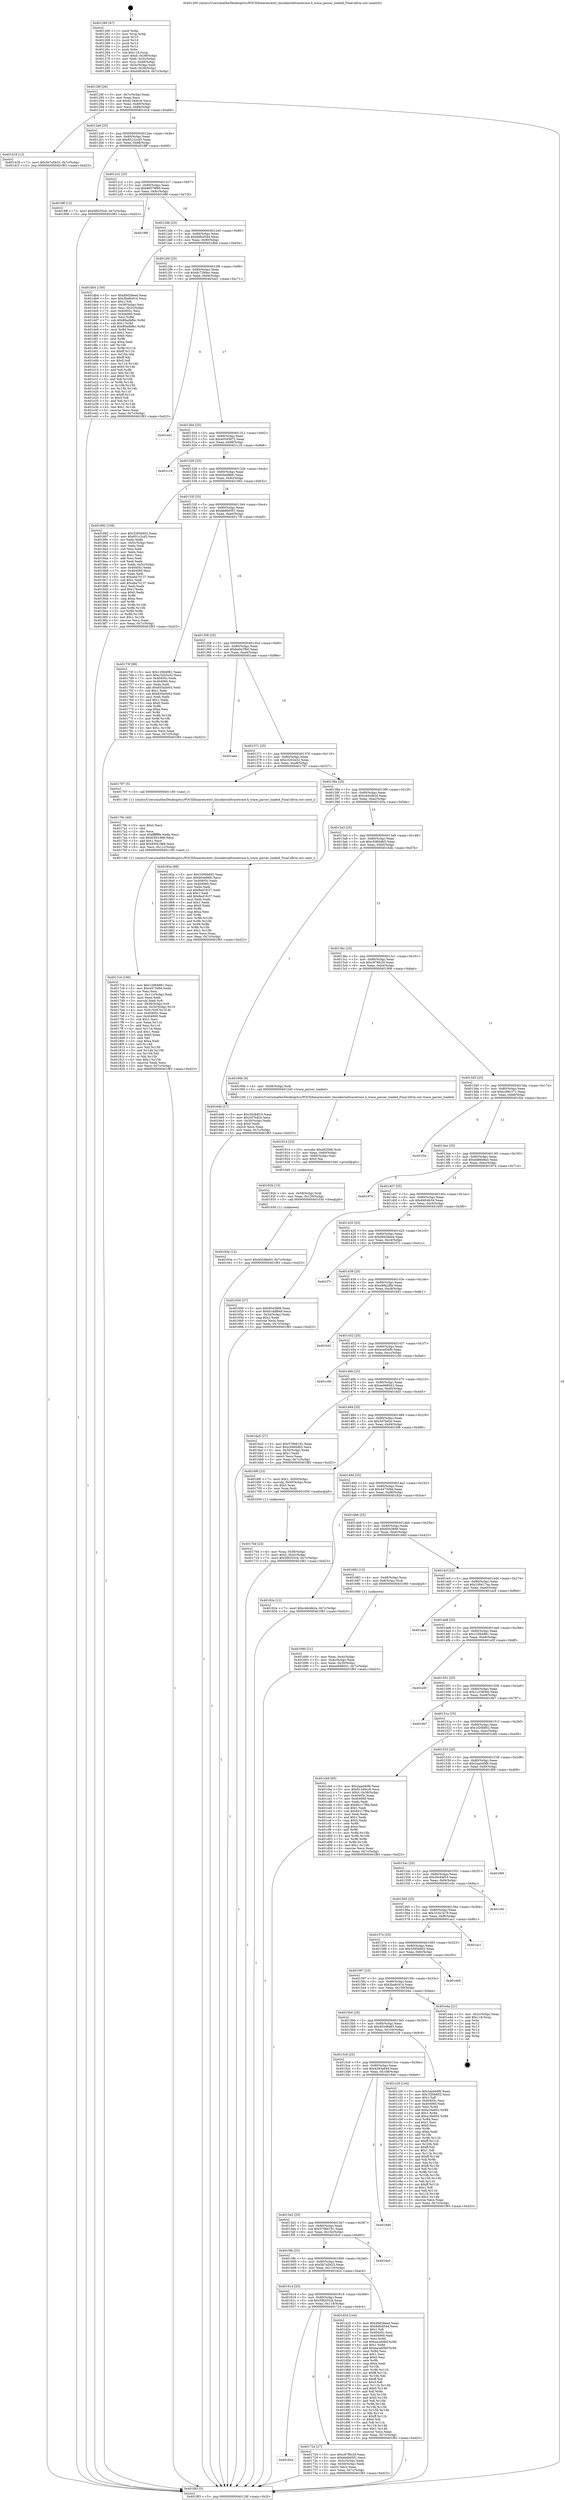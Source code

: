 digraph "0x401260" {
  label = "0x401260 (/mnt/c/Users/mathe/Desktop/tcc/POCII/binaries/extr_linuxkerneltracetrace.h_trace_parser_loaded_Final-ollvm.out::main(0))"
  labelloc = "t"
  node[shape=record]

  Entry [label="",width=0.3,height=0.3,shape=circle,fillcolor=black,style=filled]
  "0x40128f" [label="{
     0x40128f [26]\l
     | [instrs]\l
     &nbsp;&nbsp;0x40128f \<+3\>: mov -0x7c(%rbp),%eax\l
     &nbsp;&nbsp;0x401292 \<+2\>: mov %eax,%ecx\l
     &nbsp;&nbsp;0x401294 \<+6\>: sub $0x81349cc6,%ecx\l
     &nbsp;&nbsp;0x40129a \<+3\>: mov %eax,-0x80(%rbp)\l
     &nbsp;&nbsp;0x40129d \<+6\>: mov %ecx,-0x84(%rbp)\l
     &nbsp;&nbsp;0x4012a3 \<+6\>: je 0000000000401d18 \<main+0xab8\>\l
  }"]
  "0x401d18" [label="{
     0x401d18 [12]\l
     | [instrs]\l
     &nbsp;&nbsp;0x401d18 \<+7\>: movl $0x5b7a5b23,-0x7c(%rbp)\l
     &nbsp;&nbsp;0x401d1f \<+5\>: jmp 0000000000401f83 \<main+0xd23\>\l
  }"]
  "0x4012a9" [label="{
     0x4012a9 [25]\l
     | [instrs]\l
     &nbsp;&nbsp;0x4012a9 \<+5\>: jmp 00000000004012ae \<main+0x4e\>\l
     &nbsp;&nbsp;0x4012ae \<+3\>: mov -0x80(%rbp),%eax\l
     &nbsp;&nbsp;0x4012b1 \<+5\>: sub $0x851c2cd3,%eax\l
     &nbsp;&nbsp;0x4012b6 \<+6\>: mov %eax,-0x88(%rbp)\l
     &nbsp;&nbsp;0x4012bc \<+6\>: je 00000000004018ff \<main+0x69f\>\l
  }"]
  Exit [label="",width=0.3,height=0.3,shape=circle,fillcolor=black,style=filled,peripheries=2]
  "0x4018ff" [label="{
     0x4018ff [12]\l
     | [instrs]\l
     &nbsp;&nbsp;0x4018ff \<+7\>: movl $0x5f9255cb,-0x7c(%rbp)\l
     &nbsp;&nbsp;0x401906 \<+5\>: jmp 0000000000401f83 \<main+0xd23\>\l
  }"]
  "0x4012c2" [label="{
     0x4012c2 [25]\l
     | [instrs]\l
     &nbsp;&nbsp;0x4012c2 \<+5\>: jmp 00000000004012c7 \<main+0x67\>\l
     &nbsp;&nbsp;0x4012c7 \<+3\>: mov -0x80(%rbp),%eax\l
     &nbsp;&nbsp;0x4012ca \<+5\>: sub $0x86579f69,%eax\l
     &nbsp;&nbsp;0x4012cf \<+6\>: mov %eax,-0x8c(%rbp)\l
     &nbsp;&nbsp;0x4012d5 \<+6\>: je 000000000040198f \<main+0x72f\>\l
  }"]
  "0x40193a" [label="{
     0x40193a [12]\l
     | [instrs]\l
     &nbsp;&nbsp;0x40193a \<+7\>: movl $0x402d8e83,-0x7c(%rbp)\l
     &nbsp;&nbsp;0x401941 \<+5\>: jmp 0000000000401f83 \<main+0xd23\>\l
  }"]
  "0x40198f" [label="{
     0x40198f\l
  }", style=dashed]
  "0x4012db" [label="{
     0x4012db [25]\l
     | [instrs]\l
     &nbsp;&nbsp;0x4012db \<+5\>: jmp 00000000004012e0 \<main+0x80\>\l
     &nbsp;&nbsp;0x4012e0 \<+3\>: mov -0x80(%rbp),%eax\l
     &nbsp;&nbsp;0x4012e3 \<+5\>: sub $0x8dfcd544,%eax\l
     &nbsp;&nbsp;0x4012e8 \<+6\>: mov %eax,-0x90(%rbp)\l
     &nbsp;&nbsp;0x4012ee \<+6\>: je 0000000000401db4 \<main+0xb54\>\l
  }"]
  "0x40192b" [label="{
     0x40192b [15]\l
     | [instrs]\l
     &nbsp;&nbsp;0x40192b \<+4\>: mov -0x58(%rbp),%rdi\l
     &nbsp;&nbsp;0x40192f \<+6\>: mov %eax,-0x120(%rbp)\l
     &nbsp;&nbsp;0x401935 \<+5\>: call 0000000000401030 \<free@plt\>\l
     | [calls]\l
     &nbsp;&nbsp;0x401030 \{1\} (unknown)\l
  }"]
  "0x401db4" [label="{
     0x401db4 [150]\l
     | [instrs]\l
     &nbsp;&nbsp;0x401db4 \<+5\>: mov $0xd9d28eed,%eax\l
     &nbsp;&nbsp;0x401db9 \<+5\>: mov $0x3ba8c914,%ecx\l
     &nbsp;&nbsp;0x401dbe \<+2\>: mov $0x1,%dl\l
     &nbsp;&nbsp;0x401dc0 \<+3\>: mov -0x38(%rbp),%esi\l
     &nbsp;&nbsp;0x401dc3 \<+3\>: mov %esi,-0x2c(%rbp)\l
     &nbsp;&nbsp;0x401dc6 \<+7\>: mov 0x40405c,%esi\l
     &nbsp;&nbsp;0x401dcd \<+7\>: mov 0x404060,%edi\l
     &nbsp;&nbsp;0x401dd4 \<+3\>: mov %esi,%r8d\l
     &nbsp;&nbsp;0x401dd7 \<+7\>: sub $0x80adbfbc,%r8d\l
     &nbsp;&nbsp;0x401dde \<+4\>: sub $0x1,%r8d\l
     &nbsp;&nbsp;0x401de2 \<+7\>: add $0x80adbfbc,%r8d\l
     &nbsp;&nbsp;0x401de9 \<+4\>: imul %r8d,%esi\l
     &nbsp;&nbsp;0x401ded \<+3\>: and $0x1,%esi\l
     &nbsp;&nbsp;0x401df0 \<+3\>: cmp $0x0,%esi\l
     &nbsp;&nbsp;0x401df3 \<+4\>: sete %r9b\l
     &nbsp;&nbsp;0x401df7 \<+3\>: cmp $0xa,%edi\l
     &nbsp;&nbsp;0x401dfa \<+4\>: setl %r10b\l
     &nbsp;&nbsp;0x401dfe \<+3\>: mov %r9b,%r11b\l
     &nbsp;&nbsp;0x401e01 \<+4\>: xor $0xff,%r11b\l
     &nbsp;&nbsp;0x401e05 \<+3\>: mov %r10b,%bl\l
     &nbsp;&nbsp;0x401e08 \<+3\>: xor $0xff,%bl\l
     &nbsp;&nbsp;0x401e0b \<+3\>: xor $0x0,%dl\l
     &nbsp;&nbsp;0x401e0e \<+3\>: mov %r11b,%r14b\l
     &nbsp;&nbsp;0x401e11 \<+4\>: and $0x0,%r14b\l
     &nbsp;&nbsp;0x401e15 \<+3\>: and %dl,%r9b\l
     &nbsp;&nbsp;0x401e18 \<+3\>: mov %bl,%r15b\l
     &nbsp;&nbsp;0x401e1b \<+4\>: and $0x0,%r15b\l
     &nbsp;&nbsp;0x401e1f \<+3\>: and %dl,%r10b\l
     &nbsp;&nbsp;0x401e22 \<+3\>: or %r9b,%r14b\l
     &nbsp;&nbsp;0x401e25 \<+3\>: or %r10b,%r15b\l
     &nbsp;&nbsp;0x401e28 \<+3\>: xor %r15b,%r14b\l
     &nbsp;&nbsp;0x401e2b \<+3\>: or %bl,%r11b\l
     &nbsp;&nbsp;0x401e2e \<+4\>: xor $0xff,%r11b\l
     &nbsp;&nbsp;0x401e32 \<+3\>: or $0x0,%dl\l
     &nbsp;&nbsp;0x401e35 \<+3\>: and %dl,%r11b\l
     &nbsp;&nbsp;0x401e38 \<+3\>: or %r11b,%r14b\l
     &nbsp;&nbsp;0x401e3b \<+4\>: test $0x1,%r14b\l
     &nbsp;&nbsp;0x401e3f \<+3\>: cmovne %ecx,%eax\l
     &nbsp;&nbsp;0x401e42 \<+3\>: mov %eax,-0x7c(%rbp)\l
     &nbsp;&nbsp;0x401e45 \<+5\>: jmp 0000000000401f83 \<main+0xd23\>\l
  }"]
  "0x4012f4" [label="{
     0x4012f4 [25]\l
     | [instrs]\l
     &nbsp;&nbsp;0x4012f4 \<+5\>: jmp 00000000004012f9 \<main+0x99\>\l
     &nbsp;&nbsp;0x4012f9 \<+3\>: mov -0x80(%rbp),%eax\l
     &nbsp;&nbsp;0x4012fc \<+5\>: sub $0x9c7290ec,%eax\l
     &nbsp;&nbsp;0x401301 \<+6\>: mov %eax,-0x94(%rbp)\l
     &nbsp;&nbsp;0x401307 \<+6\>: je 0000000000401ed1 \<main+0xc71\>\l
  }"]
  "0x401914" [label="{
     0x401914 [23]\l
     | [instrs]\l
     &nbsp;&nbsp;0x401914 \<+10\>: movabs $0x4020d6,%rdi\l
     &nbsp;&nbsp;0x40191e \<+3\>: mov %eax,-0x60(%rbp)\l
     &nbsp;&nbsp;0x401921 \<+3\>: mov -0x60(%rbp),%esi\l
     &nbsp;&nbsp;0x401924 \<+2\>: mov $0x0,%al\l
     &nbsp;&nbsp;0x401926 \<+5\>: call 0000000000401040 \<printf@plt\>\l
     | [calls]\l
     &nbsp;&nbsp;0x401040 \{1\} (unknown)\l
  }"]
  "0x401ed1" [label="{
     0x401ed1\l
  }", style=dashed]
  "0x40130d" [label="{
     0x40130d [25]\l
     | [instrs]\l
     &nbsp;&nbsp;0x40130d \<+5\>: jmp 0000000000401312 \<main+0xb2\>\l
     &nbsp;&nbsp;0x401312 \<+3\>: mov -0x80(%rbp),%eax\l
     &nbsp;&nbsp;0x401315 \<+5\>: sub $0xa0545872,%eax\l
     &nbsp;&nbsp;0x40131a \<+6\>: mov %eax,-0x98(%rbp)\l
     &nbsp;&nbsp;0x401320 \<+6\>: je 0000000000401c18 \<main+0x9b8\>\l
  }"]
  "0x4017c4" [label="{
     0x4017c4 [106]\l
     | [instrs]\l
     &nbsp;&nbsp;0x4017c4 \<+5\>: mov $0x12064981,%ecx\l
     &nbsp;&nbsp;0x4017c9 \<+5\>: mov $0x4473d9d,%edx\l
     &nbsp;&nbsp;0x4017ce \<+2\>: xor %esi,%esi\l
     &nbsp;&nbsp;0x4017d0 \<+6\>: mov -0x11c(%rbp),%edi\l
     &nbsp;&nbsp;0x4017d6 \<+3\>: imul %eax,%edi\l
     &nbsp;&nbsp;0x4017d9 \<+3\>: movslq %edi,%r8\l
     &nbsp;&nbsp;0x4017dc \<+4\>: mov -0x58(%rbp),%r9\l
     &nbsp;&nbsp;0x4017e0 \<+4\>: movslq -0x5c(%rbp),%r10\l
     &nbsp;&nbsp;0x4017e4 \<+4\>: mov %r8,(%r9,%r10,8)\l
     &nbsp;&nbsp;0x4017e8 \<+7\>: mov 0x40405c,%eax\l
     &nbsp;&nbsp;0x4017ef \<+7\>: mov 0x404060,%edi\l
     &nbsp;&nbsp;0x4017f6 \<+3\>: sub $0x1,%esi\l
     &nbsp;&nbsp;0x4017f9 \<+3\>: mov %eax,%r11d\l
     &nbsp;&nbsp;0x4017fc \<+3\>: add %esi,%r11d\l
     &nbsp;&nbsp;0x4017ff \<+4\>: imul %r11d,%eax\l
     &nbsp;&nbsp;0x401803 \<+3\>: and $0x1,%eax\l
     &nbsp;&nbsp;0x401806 \<+3\>: cmp $0x0,%eax\l
     &nbsp;&nbsp;0x401809 \<+3\>: sete %bl\l
     &nbsp;&nbsp;0x40180c \<+3\>: cmp $0xa,%edi\l
     &nbsp;&nbsp;0x40180f \<+4\>: setl %r14b\l
     &nbsp;&nbsp;0x401813 \<+3\>: mov %bl,%r15b\l
     &nbsp;&nbsp;0x401816 \<+3\>: and %r14b,%r15b\l
     &nbsp;&nbsp;0x401819 \<+3\>: xor %r14b,%bl\l
     &nbsp;&nbsp;0x40181c \<+3\>: or %bl,%r15b\l
     &nbsp;&nbsp;0x40181f \<+4\>: test $0x1,%r15b\l
     &nbsp;&nbsp;0x401823 \<+3\>: cmovne %edx,%ecx\l
     &nbsp;&nbsp;0x401826 \<+3\>: mov %ecx,-0x7c(%rbp)\l
     &nbsp;&nbsp;0x401829 \<+5\>: jmp 0000000000401f83 \<main+0xd23\>\l
  }"]
  "0x401c18" [label="{
     0x401c18\l
  }", style=dashed]
  "0x401326" [label="{
     0x401326 [25]\l
     | [instrs]\l
     &nbsp;&nbsp;0x401326 \<+5\>: jmp 000000000040132b \<main+0xcb\>\l
     &nbsp;&nbsp;0x40132b \<+3\>: mov -0x80(%rbp),%eax\l
     &nbsp;&nbsp;0x40132e \<+5\>: sub $0xb0a486fc,%eax\l
     &nbsp;&nbsp;0x401333 \<+6\>: mov %eax,-0x9c(%rbp)\l
     &nbsp;&nbsp;0x401339 \<+6\>: je 0000000000401892 \<main+0x632\>\l
  }"]
  "0x40179c" [label="{
     0x40179c [40]\l
     | [instrs]\l
     &nbsp;&nbsp;0x40179c \<+5\>: mov $0x2,%ecx\l
     &nbsp;&nbsp;0x4017a1 \<+1\>: cltd\l
     &nbsp;&nbsp;0x4017a2 \<+2\>: idiv %ecx\l
     &nbsp;&nbsp;0x4017a4 \<+6\>: imul $0xfffffffe,%edx,%ecx\l
     &nbsp;&nbsp;0x4017aa \<+6\>: sub $0x83f41966,%ecx\l
     &nbsp;&nbsp;0x4017b0 \<+3\>: add $0x1,%ecx\l
     &nbsp;&nbsp;0x4017b3 \<+6\>: add $0x83f41966,%ecx\l
     &nbsp;&nbsp;0x4017b9 \<+6\>: mov %ecx,-0x11c(%rbp)\l
     &nbsp;&nbsp;0x4017bf \<+5\>: call 0000000000401160 \<next_i\>\l
     | [calls]\l
     &nbsp;&nbsp;0x401160 \{1\} (/mnt/c/Users/mathe/Desktop/tcc/POCII/binaries/extr_linuxkerneltracetrace.h_trace_parser_loaded_Final-ollvm.out::next_i)\l
  }"]
  "0x401892" [label="{
     0x401892 [109]\l
     | [instrs]\l
     &nbsp;&nbsp;0x401892 \<+5\>: mov $0x3395b602,%eax\l
     &nbsp;&nbsp;0x401897 \<+5\>: mov $0x851c2cd3,%ecx\l
     &nbsp;&nbsp;0x40189c \<+2\>: xor %edx,%edx\l
     &nbsp;&nbsp;0x40189e \<+3\>: mov -0x5c(%rbp),%esi\l
     &nbsp;&nbsp;0x4018a1 \<+2\>: mov %edx,%edi\l
     &nbsp;&nbsp;0x4018a3 \<+2\>: sub %esi,%edi\l
     &nbsp;&nbsp;0x4018a5 \<+2\>: mov %edx,%esi\l
     &nbsp;&nbsp;0x4018a7 \<+3\>: sub $0x1,%esi\l
     &nbsp;&nbsp;0x4018aa \<+2\>: add %esi,%edi\l
     &nbsp;&nbsp;0x4018ac \<+2\>: sub %edi,%edx\l
     &nbsp;&nbsp;0x4018ae \<+3\>: mov %edx,-0x5c(%rbp)\l
     &nbsp;&nbsp;0x4018b1 \<+7\>: mov 0x40405c,%edx\l
     &nbsp;&nbsp;0x4018b8 \<+7\>: mov 0x404060,%esi\l
     &nbsp;&nbsp;0x4018bf \<+2\>: mov %edx,%edi\l
     &nbsp;&nbsp;0x4018c1 \<+6\>: sub $0xaba70137,%edi\l
     &nbsp;&nbsp;0x4018c7 \<+3\>: sub $0x1,%edi\l
     &nbsp;&nbsp;0x4018ca \<+6\>: add $0xaba70137,%edi\l
     &nbsp;&nbsp;0x4018d0 \<+3\>: imul %edi,%edx\l
     &nbsp;&nbsp;0x4018d3 \<+3\>: and $0x1,%edx\l
     &nbsp;&nbsp;0x4018d6 \<+3\>: cmp $0x0,%edx\l
     &nbsp;&nbsp;0x4018d9 \<+4\>: sete %r8b\l
     &nbsp;&nbsp;0x4018dd \<+3\>: cmp $0xa,%esi\l
     &nbsp;&nbsp;0x4018e0 \<+4\>: setl %r9b\l
     &nbsp;&nbsp;0x4018e4 \<+3\>: mov %r8b,%r10b\l
     &nbsp;&nbsp;0x4018e7 \<+3\>: and %r9b,%r10b\l
     &nbsp;&nbsp;0x4018ea \<+3\>: xor %r9b,%r8b\l
     &nbsp;&nbsp;0x4018ed \<+3\>: or %r8b,%r10b\l
     &nbsp;&nbsp;0x4018f0 \<+4\>: test $0x1,%r10b\l
     &nbsp;&nbsp;0x4018f4 \<+3\>: cmovne %ecx,%eax\l
     &nbsp;&nbsp;0x4018f7 \<+3\>: mov %eax,-0x7c(%rbp)\l
     &nbsp;&nbsp;0x4018fa \<+5\>: jmp 0000000000401f83 \<main+0xd23\>\l
  }"]
  "0x40133f" [label="{
     0x40133f [25]\l
     | [instrs]\l
     &nbsp;&nbsp;0x40133f \<+5\>: jmp 0000000000401344 \<main+0xe4\>\l
     &nbsp;&nbsp;0x401344 \<+3\>: mov -0x80(%rbp),%eax\l
     &nbsp;&nbsp;0x401347 \<+5\>: sub $0xbb6b05f1,%eax\l
     &nbsp;&nbsp;0x40134c \<+6\>: mov %eax,-0xa0(%rbp)\l
     &nbsp;&nbsp;0x401352 \<+6\>: je 000000000040173f \<main+0x4df\>\l
  }"]
  "0x40162d" [label="{
     0x40162d\l
  }", style=dashed]
  "0x40173f" [label="{
     0x40173f [88]\l
     | [instrs]\l
     &nbsp;&nbsp;0x40173f \<+5\>: mov $0x12064981,%eax\l
     &nbsp;&nbsp;0x401744 \<+5\>: mov $0xc3202e32,%ecx\l
     &nbsp;&nbsp;0x401749 \<+7\>: mov 0x40405c,%edx\l
     &nbsp;&nbsp;0x401750 \<+7\>: mov 0x404060,%esi\l
     &nbsp;&nbsp;0x401757 \<+2\>: mov %edx,%edi\l
     &nbsp;&nbsp;0x401759 \<+6\>: add $0x835a5e63,%edi\l
     &nbsp;&nbsp;0x40175f \<+3\>: sub $0x1,%edi\l
     &nbsp;&nbsp;0x401762 \<+6\>: sub $0x835a5e63,%edi\l
     &nbsp;&nbsp;0x401768 \<+3\>: imul %edi,%edx\l
     &nbsp;&nbsp;0x40176b \<+3\>: and $0x1,%edx\l
     &nbsp;&nbsp;0x40176e \<+3\>: cmp $0x0,%edx\l
     &nbsp;&nbsp;0x401771 \<+4\>: sete %r8b\l
     &nbsp;&nbsp;0x401775 \<+3\>: cmp $0xa,%esi\l
     &nbsp;&nbsp;0x401778 \<+4\>: setl %r9b\l
     &nbsp;&nbsp;0x40177c \<+3\>: mov %r8b,%r10b\l
     &nbsp;&nbsp;0x40177f \<+3\>: and %r9b,%r10b\l
     &nbsp;&nbsp;0x401782 \<+3\>: xor %r9b,%r8b\l
     &nbsp;&nbsp;0x401785 \<+3\>: or %r8b,%r10b\l
     &nbsp;&nbsp;0x401788 \<+4\>: test $0x1,%r10b\l
     &nbsp;&nbsp;0x40178c \<+3\>: cmovne %ecx,%eax\l
     &nbsp;&nbsp;0x40178f \<+3\>: mov %eax,-0x7c(%rbp)\l
     &nbsp;&nbsp;0x401792 \<+5\>: jmp 0000000000401f83 \<main+0xd23\>\l
  }"]
  "0x401358" [label="{
     0x401358 [25]\l
     | [instrs]\l
     &nbsp;&nbsp;0x401358 \<+5\>: jmp 000000000040135d \<main+0xfd\>\l
     &nbsp;&nbsp;0x40135d \<+3\>: mov -0x80(%rbp),%eax\l
     &nbsp;&nbsp;0x401360 \<+5\>: sub $0xbe0a7fb0,%eax\l
     &nbsp;&nbsp;0x401365 \<+6\>: mov %eax,-0xa4(%rbp)\l
     &nbsp;&nbsp;0x40136b \<+6\>: je 0000000000401aee \<main+0x88e\>\l
  }"]
  "0x401724" [label="{
     0x401724 [27]\l
     | [instrs]\l
     &nbsp;&nbsp;0x401724 \<+5\>: mov $0xc878fc29,%eax\l
     &nbsp;&nbsp;0x401729 \<+5\>: mov $0xbb6b05f1,%ecx\l
     &nbsp;&nbsp;0x40172e \<+3\>: mov -0x5c(%rbp),%edx\l
     &nbsp;&nbsp;0x401731 \<+3\>: cmp -0x50(%rbp),%edx\l
     &nbsp;&nbsp;0x401734 \<+3\>: cmovl %ecx,%eax\l
     &nbsp;&nbsp;0x401737 \<+3\>: mov %eax,-0x7c(%rbp)\l
     &nbsp;&nbsp;0x40173a \<+5\>: jmp 0000000000401f83 \<main+0xd23\>\l
  }"]
  "0x401aee" [label="{
     0x401aee\l
  }", style=dashed]
  "0x401371" [label="{
     0x401371 [25]\l
     | [instrs]\l
     &nbsp;&nbsp;0x401371 \<+5\>: jmp 0000000000401376 \<main+0x116\>\l
     &nbsp;&nbsp;0x401376 \<+3\>: mov -0x80(%rbp),%eax\l
     &nbsp;&nbsp;0x401379 \<+5\>: sub $0xc3202e32,%eax\l
     &nbsp;&nbsp;0x40137e \<+6\>: mov %eax,-0xa8(%rbp)\l
     &nbsp;&nbsp;0x401384 \<+6\>: je 0000000000401797 \<main+0x537\>\l
  }"]
  "0x401614" [label="{
     0x401614 [25]\l
     | [instrs]\l
     &nbsp;&nbsp;0x401614 \<+5\>: jmp 0000000000401619 \<main+0x3b9\>\l
     &nbsp;&nbsp;0x401619 \<+3\>: mov -0x80(%rbp),%eax\l
     &nbsp;&nbsp;0x40161c \<+5\>: sub $0x5f9255cb,%eax\l
     &nbsp;&nbsp;0x401621 \<+6\>: mov %eax,-0x114(%rbp)\l
     &nbsp;&nbsp;0x401627 \<+6\>: je 0000000000401724 \<main+0x4c4\>\l
  }"]
  "0x401797" [label="{
     0x401797 [5]\l
     | [instrs]\l
     &nbsp;&nbsp;0x401797 \<+5\>: call 0000000000401160 \<next_i\>\l
     | [calls]\l
     &nbsp;&nbsp;0x401160 \{1\} (/mnt/c/Users/mathe/Desktop/tcc/POCII/binaries/extr_linuxkerneltracetrace.h_trace_parser_loaded_Final-ollvm.out::next_i)\l
  }"]
  "0x40138a" [label="{
     0x40138a [25]\l
     | [instrs]\l
     &nbsp;&nbsp;0x40138a \<+5\>: jmp 000000000040138f \<main+0x12f\>\l
     &nbsp;&nbsp;0x40138f \<+3\>: mov -0x80(%rbp),%eax\l
     &nbsp;&nbsp;0x401392 \<+5\>: sub $0xc4dcdb2a,%eax\l
     &nbsp;&nbsp;0x401397 \<+6\>: mov %eax,-0xac(%rbp)\l
     &nbsp;&nbsp;0x40139d \<+6\>: je 000000000040183a \<main+0x5da\>\l
  }"]
  "0x401d24" [label="{
     0x401d24 [144]\l
     | [instrs]\l
     &nbsp;&nbsp;0x401d24 \<+5\>: mov $0xd9d28eed,%eax\l
     &nbsp;&nbsp;0x401d29 \<+5\>: mov $0x8dfcd544,%ecx\l
     &nbsp;&nbsp;0x401d2e \<+2\>: mov $0x1,%dl\l
     &nbsp;&nbsp;0x401d30 \<+7\>: mov 0x40405c,%esi\l
     &nbsp;&nbsp;0x401d37 \<+7\>: mov 0x404060,%edi\l
     &nbsp;&nbsp;0x401d3e \<+3\>: mov %esi,%r8d\l
     &nbsp;&nbsp;0x401d41 \<+7\>: sub $0xeacab9bf,%r8d\l
     &nbsp;&nbsp;0x401d48 \<+4\>: sub $0x1,%r8d\l
     &nbsp;&nbsp;0x401d4c \<+7\>: add $0xeacab9bf,%r8d\l
     &nbsp;&nbsp;0x401d53 \<+4\>: imul %r8d,%esi\l
     &nbsp;&nbsp;0x401d57 \<+3\>: and $0x1,%esi\l
     &nbsp;&nbsp;0x401d5a \<+3\>: cmp $0x0,%esi\l
     &nbsp;&nbsp;0x401d5d \<+4\>: sete %r9b\l
     &nbsp;&nbsp;0x401d61 \<+3\>: cmp $0xa,%edi\l
     &nbsp;&nbsp;0x401d64 \<+4\>: setl %r10b\l
     &nbsp;&nbsp;0x401d68 \<+3\>: mov %r9b,%r11b\l
     &nbsp;&nbsp;0x401d6b \<+4\>: xor $0xff,%r11b\l
     &nbsp;&nbsp;0x401d6f \<+3\>: mov %r10b,%bl\l
     &nbsp;&nbsp;0x401d72 \<+3\>: xor $0xff,%bl\l
     &nbsp;&nbsp;0x401d75 \<+3\>: xor $0x0,%dl\l
     &nbsp;&nbsp;0x401d78 \<+3\>: mov %r11b,%r14b\l
     &nbsp;&nbsp;0x401d7b \<+4\>: and $0x0,%r14b\l
     &nbsp;&nbsp;0x401d7f \<+3\>: and %dl,%r9b\l
     &nbsp;&nbsp;0x401d82 \<+3\>: mov %bl,%r15b\l
     &nbsp;&nbsp;0x401d85 \<+4\>: and $0x0,%r15b\l
     &nbsp;&nbsp;0x401d89 \<+3\>: and %dl,%r10b\l
     &nbsp;&nbsp;0x401d8c \<+3\>: or %r9b,%r14b\l
     &nbsp;&nbsp;0x401d8f \<+3\>: or %r10b,%r15b\l
     &nbsp;&nbsp;0x401d92 \<+3\>: xor %r15b,%r14b\l
     &nbsp;&nbsp;0x401d95 \<+3\>: or %bl,%r11b\l
     &nbsp;&nbsp;0x401d98 \<+4\>: xor $0xff,%r11b\l
     &nbsp;&nbsp;0x401d9c \<+3\>: or $0x0,%dl\l
     &nbsp;&nbsp;0x401d9f \<+3\>: and %dl,%r11b\l
     &nbsp;&nbsp;0x401da2 \<+3\>: or %r11b,%r14b\l
     &nbsp;&nbsp;0x401da5 \<+4\>: test $0x1,%r14b\l
     &nbsp;&nbsp;0x401da9 \<+3\>: cmovne %ecx,%eax\l
     &nbsp;&nbsp;0x401dac \<+3\>: mov %eax,-0x7c(%rbp)\l
     &nbsp;&nbsp;0x401daf \<+5\>: jmp 0000000000401f83 \<main+0xd23\>\l
  }"]
  "0x40183a" [label="{
     0x40183a [88]\l
     | [instrs]\l
     &nbsp;&nbsp;0x40183a \<+5\>: mov $0x3395b602,%eax\l
     &nbsp;&nbsp;0x40183f \<+5\>: mov $0xb0a486fc,%ecx\l
     &nbsp;&nbsp;0x401844 \<+7\>: mov 0x40405c,%edx\l
     &nbsp;&nbsp;0x40184b \<+7\>: mov 0x404060,%esi\l
     &nbsp;&nbsp;0x401852 \<+2\>: mov %edx,%edi\l
     &nbsp;&nbsp;0x401854 \<+6\>: sub $0x8ed1fc37,%edi\l
     &nbsp;&nbsp;0x40185a \<+3\>: sub $0x1,%edi\l
     &nbsp;&nbsp;0x40185d \<+6\>: add $0x8ed1fc37,%edi\l
     &nbsp;&nbsp;0x401863 \<+3\>: imul %edi,%edx\l
     &nbsp;&nbsp;0x401866 \<+3\>: and $0x1,%edx\l
     &nbsp;&nbsp;0x401869 \<+3\>: cmp $0x0,%edx\l
     &nbsp;&nbsp;0x40186c \<+4\>: sete %r8b\l
     &nbsp;&nbsp;0x401870 \<+3\>: cmp $0xa,%esi\l
     &nbsp;&nbsp;0x401873 \<+4\>: setl %r9b\l
     &nbsp;&nbsp;0x401877 \<+3\>: mov %r8b,%r10b\l
     &nbsp;&nbsp;0x40187a \<+3\>: and %r9b,%r10b\l
     &nbsp;&nbsp;0x40187d \<+3\>: xor %r9b,%r8b\l
     &nbsp;&nbsp;0x401880 \<+3\>: or %r8b,%r10b\l
     &nbsp;&nbsp;0x401883 \<+4\>: test $0x1,%r10b\l
     &nbsp;&nbsp;0x401887 \<+3\>: cmovne %ecx,%eax\l
     &nbsp;&nbsp;0x40188a \<+3\>: mov %eax,-0x7c(%rbp)\l
     &nbsp;&nbsp;0x40188d \<+5\>: jmp 0000000000401f83 \<main+0xd23\>\l
  }"]
  "0x4013a3" [label="{
     0x4013a3 [25]\l
     | [instrs]\l
     &nbsp;&nbsp;0x4013a3 \<+5\>: jmp 00000000004013a8 \<main+0x148\>\l
     &nbsp;&nbsp;0x4013a8 \<+3\>: mov -0x80(%rbp),%eax\l
     &nbsp;&nbsp;0x4013ab \<+5\>: sub $0xc5d60db5,%eax\l
     &nbsp;&nbsp;0x4013b0 \<+6\>: mov %eax,-0xb0(%rbp)\l
     &nbsp;&nbsp;0x4013b6 \<+6\>: je 00000000004016db \<main+0x47b\>\l
  }"]
  "0x4015fb" [label="{
     0x4015fb [25]\l
     | [instrs]\l
     &nbsp;&nbsp;0x4015fb \<+5\>: jmp 0000000000401600 \<main+0x3a0\>\l
     &nbsp;&nbsp;0x401600 \<+3\>: mov -0x80(%rbp),%eax\l
     &nbsp;&nbsp;0x401603 \<+5\>: sub $0x5b7a5b23,%eax\l
     &nbsp;&nbsp;0x401608 \<+6\>: mov %eax,-0x110(%rbp)\l
     &nbsp;&nbsp;0x40160e \<+6\>: je 0000000000401d24 \<main+0xac4\>\l
  }"]
  "0x4016db" [label="{
     0x4016db [27]\l
     | [instrs]\l
     &nbsp;&nbsp;0x4016db \<+5\>: mov $0x30c84f10,%eax\l
     &nbsp;&nbsp;0x4016e0 \<+5\>: mov $0x3d7bd2e,%ecx\l
     &nbsp;&nbsp;0x4016e5 \<+3\>: mov -0x30(%rbp),%edx\l
     &nbsp;&nbsp;0x4016e8 \<+3\>: cmp $0x0,%edx\l
     &nbsp;&nbsp;0x4016eb \<+3\>: cmove %ecx,%eax\l
     &nbsp;&nbsp;0x4016ee \<+3\>: mov %eax,-0x7c(%rbp)\l
     &nbsp;&nbsp;0x4016f1 \<+5\>: jmp 0000000000401f83 \<main+0xd23\>\l
  }"]
  "0x4013bc" [label="{
     0x4013bc [25]\l
     | [instrs]\l
     &nbsp;&nbsp;0x4013bc \<+5\>: jmp 00000000004013c1 \<main+0x161\>\l
     &nbsp;&nbsp;0x4013c1 \<+3\>: mov -0x80(%rbp),%eax\l
     &nbsp;&nbsp;0x4013c4 \<+5\>: sub $0xc878fc29,%eax\l
     &nbsp;&nbsp;0x4013c9 \<+6\>: mov %eax,-0xb4(%rbp)\l
     &nbsp;&nbsp;0x4013cf \<+6\>: je 000000000040190b \<main+0x6ab\>\l
  }"]
  "0x4016c0" [label="{
     0x4016c0\l
  }", style=dashed]
  "0x40190b" [label="{
     0x40190b [9]\l
     | [instrs]\l
     &nbsp;&nbsp;0x40190b \<+4\>: mov -0x58(%rbp),%rdi\l
     &nbsp;&nbsp;0x40190f \<+5\>: call 0000000000401240 \<trace_parser_loaded\>\l
     | [calls]\l
     &nbsp;&nbsp;0x401240 \{1\} (/mnt/c/Users/mathe/Desktop/tcc/POCII/binaries/extr_linuxkerneltracetrace.h_trace_parser_loaded_Final-ollvm.out::trace_parser_loaded)\l
  }"]
  "0x4013d5" [label="{
     0x4013d5 [25]\l
     | [instrs]\l
     &nbsp;&nbsp;0x4013d5 \<+5\>: jmp 00000000004013da \<main+0x17a\>\l
     &nbsp;&nbsp;0x4013da \<+3\>: mov -0x80(%rbp),%eax\l
     &nbsp;&nbsp;0x4013dd \<+5\>: sub $0xcc99c371,%eax\l
     &nbsp;&nbsp;0x4013e2 \<+6\>: mov %eax,-0xb8(%rbp)\l
     &nbsp;&nbsp;0x4013e8 \<+6\>: je 0000000000401f2e \<main+0xcce\>\l
  }"]
  "0x4015e2" [label="{
     0x4015e2 [25]\l
     | [instrs]\l
     &nbsp;&nbsp;0x4015e2 \<+5\>: jmp 00000000004015e7 \<main+0x387\>\l
     &nbsp;&nbsp;0x4015e7 \<+3\>: mov -0x80(%rbp),%eax\l
     &nbsp;&nbsp;0x4015ea \<+5\>: sub $0x579b6191,%eax\l
     &nbsp;&nbsp;0x4015ef \<+6\>: mov %eax,-0x10c(%rbp)\l
     &nbsp;&nbsp;0x4015f5 \<+6\>: je 00000000004016c0 \<main+0x460\>\l
  }"]
  "0x401f2e" [label="{
     0x401f2e\l
  }", style=dashed]
  "0x4013ee" [label="{
     0x4013ee [25]\l
     | [instrs]\l
     &nbsp;&nbsp;0x4013ee \<+5\>: jmp 00000000004013f3 \<main+0x193\>\l
     &nbsp;&nbsp;0x4013f3 \<+3\>: mov -0x80(%rbp),%eax\l
     &nbsp;&nbsp;0x4013f6 \<+5\>: sub $0xd486e9a3,%eax\l
     &nbsp;&nbsp;0x4013fb \<+6\>: mov %eax,-0xbc(%rbp)\l
     &nbsp;&nbsp;0x401401 \<+6\>: je 0000000000401974 \<main+0x714\>\l
  }"]
  "0x401946" [label="{
     0x401946\l
  }", style=dashed]
  "0x401974" [label="{
     0x401974\l
  }", style=dashed]
  "0x401407" [label="{
     0x401407 [25]\l
     | [instrs]\l
     &nbsp;&nbsp;0x401407 \<+5\>: jmp 000000000040140c \<main+0x1ac\>\l
     &nbsp;&nbsp;0x40140c \<+3\>: mov -0x80(%rbp),%eax\l
     &nbsp;&nbsp;0x40140f \<+5\>: sub $0xd4fc4b34,%eax\l
     &nbsp;&nbsp;0x401414 \<+6\>: mov %eax,-0xc0(%rbp)\l
     &nbsp;&nbsp;0x40141a \<+6\>: je 0000000000401650 \<main+0x3f0\>\l
  }"]
  "0x4015c9" [label="{
     0x4015c9 [25]\l
     | [instrs]\l
     &nbsp;&nbsp;0x4015c9 \<+5\>: jmp 00000000004015ce \<main+0x36e\>\l
     &nbsp;&nbsp;0x4015ce \<+3\>: mov -0x80(%rbp),%eax\l
     &nbsp;&nbsp;0x4015d1 \<+5\>: sub $0x4283a644,%eax\l
     &nbsp;&nbsp;0x4015d6 \<+6\>: mov %eax,-0x108(%rbp)\l
     &nbsp;&nbsp;0x4015dc \<+6\>: je 0000000000401946 \<main+0x6e6\>\l
  }"]
  "0x401650" [label="{
     0x401650 [27]\l
     | [instrs]\l
     &nbsp;&nbsp;0x401650 \<+5\>: mov $0x8543899,%eax\l
     &nbsp;&nbsp;0x401655 \<+5\>: mov $0x61ddf949,%ecx\l
     &nbsp;&nbsp;0x40165a \<+3\>: mov -0x34(%rbp),%edx\l
     &nbsp;&nbsp;0x40165d \<+3\>: cmp $0x2,%edx\l
     &nbsp;&nbsp;0x401660 \<+3\>: cmovne %ecx,%eax\l
     &nbsp;&nbsp;0x401663 \<+3\>: mov %eax,-0x7c(%rbp)\l
     &nbsp;&nbsp;0x401666 \<+5\>: jmp 0000000000401f83 \<main+0xd23\>\l
  }"]
  "0x401420" [label="{
     0x401420 [25]\l
     | [instrs]\l
     &nbsp;&nbsp;0x401420 \<+5\>: jmp 0000000000401425 \<main+0x1c5\>\l
     &nbsp;&nbsp;0x401425 \<+3\>: mov -0x80(%rbp),%eax\l
     &nbsp;&nbsp;0x401428 \<+5\>: sub $0xd9d28eed,%eax\l
     &nbsp;&nbsp;0x40142d \<+6\>: mov %eax,-0xc4(%rbp)\l
     &nbsp;&nbsp;0x401433 \<+6\>: je 0000000000401f7c \<main+0xd1c\>\l
  }"]
  "0x401f83" [label="{
     0x401f83 [5]\l
     | [instrs]\l
     &nbsp;&nbsp;0x401f83 \<+5\>: jmp 000000000040128f \<main+0x2f\>\l
  }"]
  "0x401260" [label="{
     0x401260 [47]\l
     | [instrs]\l
     &nbsp;&nbsp;0x401260 \<+1\>: push %rbp\l
     &nbsp;&nbsp;0x401261 \<+3\>: mov %rsp,%rbp\l
     &nbsp;&nbsp;0x401264 \<+2\>: push %r15\l
     &nbsp;&nbsp;0x401266 \<+2\>: push %r14\l
     &nbsp;&nbsp;0x401268 \<+2\>: push %r13\l
     &nbsp;&nbsp;0x40126a \<+2\>: push %r12\l
     &nbsp;&nbsp;0x40126c \<+1\>: push %rbx\l
     &nbsp;&nbsp;0x40126d \<+7\>: sub $0x118,%rsp\l
     &nbsp;&nbsp;0x401274 \<+7\>: movl $0x0,-0x38(%rbp)\l
     &nbsp;&nbsp;0x40127b \<+3\>: mov %edi,-0x3c(%rbp)\l
     &nbsp;&nbsp;0x40127e \<+4\>: mov %rsi,-0x48(%rbp)\l
     &nbsp;&nbsp;0x401282 \<+3\>: mov -0x3c(%rbp),%edi\l
     &nbsp;&nbsp;0x401285 \<+3\>: mov %edi,-0x34(%rbp)\l
     &nbsp;&nbsp;0x401288 \<+7\>: movl $0xd4fc4b34,-0x7c(%rbp)\l
  }"]
  "0x401c29" [label="{
     0x401c29 [144]\l
     | [instrs]\l
     &nbsp;&nbsp;0x401c29 \<+5\>: mov $0x2aa440fb,%eax\l
     &nbsp;&nbsp;0x401c2e \<+5\>: mov $0x1f20b852,%ecx\l
     &nbsp;&nbsp;0x401c33 \<+2\>: mov $0x1,%dl\l
     &nbsp;&nbsp;0x401c35 \<+7\>: mov 0x40405c,%esi\l
     &nbsp;&nbsp;0x401c3c \<+7\>: mov 0x404060,%edi\l
     &nbsp;&nbsp;0x401c43 \<+3\>: mov %esi,%r8d\l
     &nbsp;&nbsp;0x401c46 \<+7\>: add $0xa16e602,%r8d\l
     &nbsp;&nbsp;0x401c4d \<+4\>: sub $0x1,%r8d\l
     &nbsp;&nbsp;0x401c51 \<+7\>: sub $0xa16e602,%r8d\l
     &nbsp;&nbsp;0x401c58 \<+4\>: imul %r8d,%esi\l
     &nbsp;&nbsp;0x401c5c \<+3\>: and $0x1,%esi\l
     &nbsp;&nbsp;0x401c5f \<+3\>: cmp $0x0,%esi\l
     &nbsp;&nbsp;0x401c62 \<+4\>: sete %r9b\l
     &nbsp;&nbsp;0x401c66 \<+3\>: cmp $0xa,%edi\l
     &nbsp;&nbsp;0x401c69 \<+4\>: setl %r10b\l
     &nbsp;&nbsp;0x401c6d \<+3\>: mov %r9b,%r11b\l
     &nbsp;&nbsp;0x401c70 \<+4\>: xor $0xff,%r11b\l
     &nbsp;&nbsp;0x401c74 \<+3\>: mov %r10b,%bl\l
     &nbsp;&nbsp;0x401c77 \<+3\>: xor $0xff,%bl\l
     &nbsp;&nbsp;0x401c7a \<+3\>: xor $0x1,%dl\l
     &nbsp;&nbsp;0x401c7d \<+3\>: mov %r11b,%r14b\l
     &nbsp;&nbsp;0x401c80 \<+4\>: and $0xff,%r14b\l
     &nbsp;&nbsp;0x401c84 \<+3\>: and %dl,%r9b\l
     &nbsp;&nbsp;0x401c87 \<+3\>: mov %bl,%r15b\l
     &nbsp;&nbsp;0x401c8a \<+4\>: and $0xff,%r15b\l
     &nbsp;&nbsp;0x401c8e \<+3\>: and %dl,%r10b\l
     &nbsp;&nbsp;0x401c91 \<+3\>: or %r9b,%r14b\l
     &nbsp;&nbsp;0x401c94 \<+3\>: or %r10b,%r15b\l
     &nbsp;&nbsp;0x401c97 \<+3\>: xor %r15b,%r14b\l
     &nbsp;&nbsp;0x401c9a \<+3\>: or %bl,%r11b\l
     &nbsp;&nbsp;0x401c9d \<+4\>: xor $0xff,%r11b\l
     &nbsp;&nbsp;0x401ca1 \<+3\>: or $0x1,%dl\l
     &nbsp;&nbsp;0x401ca4 \<+3\>: and %dl,%r11b\l
     &nbsp;&nbsp;0x401ca7 \<+3\>: or %r11b,%r14b\l
     &nbsp;&nbsp;0x401caa \<+4\>: test $0x1,%r14b\l
     &nbsp;&nbsp;0x401cae \<+3\>: cmovne %ecx,%eax\l
     &nbsp;&nbsp;0x401cb1 \<+3\>: mov %eax,-0x7c(%rbp)\l
     &nbsp;&nbsp;0x401cb4 \<+5\>: jmp 0000000000401f83 \<main+0xd23\>\l
  }"]
  "0x401f7c" [label="{
     0x401f7c\l
  }", style=dashed]
  "0x401439" [label="{
     0x401439 [25]\l
     | [instrs]\l
     &nbsp;&nbsp;0x401439 \<+5\>: jmp 000000000040143e \<main+0x1de\>\l
     &nbsp;&nbsp;0x40143e \<+3\>: mov -0x80(%rbp),%eax\l
     &nbsp;&nbsp;0x401441 \<+5\>: sub $0xe98a2f6e,%eax\l
     &nbsp;&nbsp;0x401446 \<+6\>: mov %eax,-0xc8(%rbp)\l
     &nbsp;&nbsp;0x40144c \<+6\>: je 0000000000401b41 \<main+0x8e1\>\l
  }"]
  "0x4015b0" [label="{
     0x4015b0 [25]\l
     | [instrs]\l
     &nbsp;&nbsp;0x4015b0 \<+5\>: jmp 00000000004015b5 \<main+0x355\>\l
     &nbsp;&nbsp;0x4015b5 \<+3\>: mov -0x80(%rbp),%eax\l
     &nbsp;&nbsp;0x4015b8 \<+5\>: sub $0x402d8e83,%eax\l
     &nbsp;&nbsp;0x4015bd \<+6\>: mov %eax,-0x104(%rbp)\l
     &nbsp;&nbsp;0x4015c3 \<+6\>: je 0000000000401c29 \<main+0x9c9\>\l
  }"]
  "0x401b41" [label="{
     0x401b41\l
  }", style=dashed]
  "0x401452" [label="{
     0x401452 [25]\l
     | [instrs]\l
     &nbsp;&nbsp;0x401452 \<+5\>: jmp 0000000000401457 \<main+0x1f7\>\l
     &nbsp;&nbsp;0x401457 \<+3\>: mov -0x80(%rbp),%eax\l
     &nbsp;&nbsp;0x40145a \<+5\>: sub $0xecef26f0,%eax\l
     &nbsp;&nbsp;0x40145f \<+6\>: mov %eax,-0xcc(%rbp)\l
     &nbsp;&nbsp;0x401465 \<+6\>: je 0000000000401c00 \<main+0x9a0\>\l
  }"]
  "0x401e4a" [label="{
     0x401e4a [21]\l
     | [instrs]\l
     &nbsp;&nbsp;0x401e4a \<+3\>: mov -0x2c(%rbp),%eax\l
     &nbsp;&nbsp;0x401e4d \<+7\>: add $0x118,%rsp\l
     &nbsp;&nbsp;0x401e54 \<+1\>: pop %rbx\l
     &nbsp;&nbsp;0x401e55 \<+2\>: pop %r12\l
     &nbsp;&nbsp;0x401e57 \<+2\>: pop %r13\l
     &nbsp;&nbsp;0x401e59 \<+2\>: pop %r14\l
     &nbsp;&nbsp;0x401e5b \<+2\>: pop %r15\l
     &nbsp;&nbsp;0x401e5d \<+1\>: pop %rbp\l
     &nbsp;&nbsp;0x401e5e \<+1\>: ret\l
  }"]
  "0x401c00" [label="{
     0x401c00\l
  }", style=dashed]
  "0x40146b" [label="{
     0x40146b [25]\l
     | [instrs]\l
     &nbsp;&nbsp;0x40146b \<+5\>: jmp 0000000000401470 \<main+0x210\>\l
     &nbsp;&nbsp;0x401470 \<+3\>: mov -0x80(%rbp),%eax\l
     &nbsp;&nbsp;0x401473 \<+5\>: sub $0xee9d6041,%eax\l
     &nbsp;&nbsp;0x401478 \<+6\>: mov %eax,-0xd0(%rbp)\l
     &nbsp;&nbsp;0x40147e \<+6\>: je 00000000004016a5 \<main+0x445\>\l
  }"]
  "0x401597" [label="{
     0x401597 [25]\l
     | [instrs]\l
     &nbsp;&nbsp;0x401597 \<+5\>: jmp 000000000040159c \<main+0x33c\>\l
     &nbsp;&nbsp;0x40159c \<+3\>: mov -0x80(%rbp),%eax\l
     &nbsp;&nbsp;0x40159f \<+5\>: sub $0x3ba8c914,%eax\l
     &nbsp;&nbsp;0x4015a4 \<+6\>: mov %eax,-0x100(%rbp)\l
     &nbsp;&nbsp;0x4015aa \<+6\>: je 0000000000401e4a \<main+0xbea\>\l
  }"]
  "0x4016a5" [label="{
     0x4016a5 [27]\l
     | [instrs]\l
     &nbsp;&nbsp;0x4016a5 \<+5\>: mov $0x579b6191,%eax\l
     &nbsp;&nbsp;0x4016aa \<+5\>: mov $0xc5d60db5,%ecx\l
     &nbsp;&nbsp;0x4016af \<+3\>: mov -0x30(%rbp),%edx\l
     &nbsp;&nbsp;0x4016b2 \<+3\>: cmp $0x1,%edx\l
     &nbsp;&nbsp;0x4016b5 \<+3\>: cmovl %ecx,%eax\l
     &nbsp;&nbsp;0x4016b8 \<+3\>: mov %eax,-0x7c(%rbp)\l
     &nbsp;&nbsp;0x4016bb \<+5\>: jmp 0000000000401f83 \<main+0xd23\>\l
  }"]
  "0x401484" [label="{
     0x401484 [25]\l
     | [instrs]\l
     &nbsp;&nbsp;0x401484 \<+5\>: jmp 0000000000401489 \<main+0x229\>\l
     &nbsp;&nbsp;0x401489 \<+3\>: mov -0x80(%rbp),%eax\l
     &nbsp;&nbsp;0x40148c \<+5\>: sub $0x3d7bd2e,%eax\l
     &nbsp;&nbsp;0x401491 \<+6\>: mov %eax,-0xd4(%rbp)\l
     &nbsp;&nbsp;0x401497 \<+6\>: je 00000000004016f6 \<main+0x496\>\l
  }"]
  "0x401eb0" [label="{
     0x401eb0\l
  }", style=dashed]
  "0x4016f6" [label="{
     0x4016f6 [23]\l
     | [instrs]\l
     &nbsp;&nbsp;0x4016f6 \<+7\>: movl $0x1,-0x50(%rbp)\l
     &nbsp;&nbsp;0x4016fd \<+4\>: movslq -0x50(%rbp),%rax\l
     &nbsp;&nbsp;0x401701 \<+4\>: shl $0x3,%rax\l
     &nbsp;&nbsp;0x401705 \<+3\>: mov %rax,%rdi\l
     &nbsp;&nbsp;0x401708 \<+5\>: call 0000000000401050 \<malloc@plt\>\l
     | [calls]\l
     &nbsp;&nbsp;0x401050 \{1\} (unknown)\l
  }"]
  "0x40149d" [label="{
     0x40149d [25]\l
     | [instrs]\l
     &nbsp;&nbsp;0x40149d \<+5\>: jmp 00000000004014a2 \<main+0x242\>\l
     &nbsp;&nbsp;0x4014a2 \<+3\>: mov -0x80(%rbp),%eax\l
     &nbsp;&nbsp;0x4014a5 \<+5\>: sub $0x4473d9d,%eax\l
     &nbsp;&nbsp;0x4014aa \<+6\>: mov %eax,-0xd8(%rbp)\l
     &nbsp;&nbsp;0x4014b0 \<+6\>: je 000000000040182e \<main+0x5ce\>\l
  }"]
  "0x40157e" [label="{
     0x40157e [25]\l
     | [instrs]\l
     &nbsp;&nbsp;0x40157e \<+5\>: jmp 0000000000401583 \<main+0x323\>\l
     &nbsp;&nbsp;0x401583 \<+3\>: mov -0x80(%rbp),%eax\l
     &nbsp;&nbsp;0x401586 \<+5\>: sub $0x3395b602,%eax\l
     &nbsp;&nbsp;0x40158b \<+6\>: mov %eax,-0xfc(%rbp)\l
     &nbsp;&nbsp;0x401591 \<+6\>: je 0000000000401eb0 \<main+0xc50\>\l
  }"]
  "0x40182e" [label="{
     0x40182e [12]\l
     | [instrs]\l
     &nbsp;&nbsp;0x40182e \<+7\>: movl $0xc4dcdb2a,-0x7c(%rbp)\l
     &nbsp;&nbsp;0x401835 \<+5\>: jmp 0000000000401f83 \<main+0xd23\>\l
  }"]
  "0x4014b6" [label="{
     0x4014b6 [25]\l
     | [instrs]\l
     &nbsp;&nbsp;0x4014b6 \<+5\>: jmp 00000000004014bb \<main+0x25b\>\l
     &nbsp;&nbsp;0x4014bb \<+3\>: mov -0x80(%rbp),%eax\l
     &nbsp;&nbsp;0x4014be \<+5\>: sub $0x8543899,%eax\l
     &nbsp;&nbsp;0x4014c3 \<+6\>: mov %eax,-0xdc(%rbp)\l
     &nbsp;&nbsp;0x4014c9 \<+6\>: je 0000000000401683 \<main+0x423\>\l
  }"]
  "0x401ac1" [label="{
     0x401ac1\l
  }", style=dashed]
  "0x401683" [label="{
     0x401683 [13]\l
     | [instrs]\l
     &nbsp;&nbsp;0x401683 \<+4\>: mov -0x48(%rbp),%rax\l
     &nbsp;&nbsp;0x401687 \<+4\>: mov 0x8(%rax),%rdi\l
     &nbsp;&nbsp;0x40168b \<+5\>: call 0000000000401060 \<atoi@plt\>\l
     | [calls]\l
     &nbsp;&nbsp;0x401060 \{1\} (unknown)\l
  }"]
  "0x4014cf" [label="{
     0x4014cf [25]\l
     | [instrs]\l
     &nbsp;&nbsp;0x4014cf \<+5\>: jmp 00000000004014d4 \<main+0x274\>\l
     &nbsp;&nbsp;0x4014d4 \<+3\>: mov -0x80(%rbp),%eax\l
     &nbsp;&nbsp;0x4014d7 \<+5\>: sub $0x109417aa,%eax\l
     &nbsp;&nbsp;0x4014dc \<+6\>: mov %eax,-0xe0(%rbp)\l
     &nbsp;&nbsp;0x4014e2 \<+6\>: je 0000000000401acd \<main+0x86d\>\l
  }"]
  "0x401690" [label="{
     0x401690 [21]\l
     | [instrs]\l
     &nbsp;&nbsp;0x401690 \<+3\>: mov %eax,-0x4c(%rbp)\l
     &nbsp;&nbsp;0x401693 \<+3\>: mov -0x4c(%rbp),%eax\l
     &nbsp;&nbsp;0x401696 \<+3\>: mov %eax,-0x30(%rbp)\l
     &nbsp;&nbsp;0x401699 \<+7\>: movl $0xee9d6041,-0x7c(%rbp)\l
     &nbsp;&nbsp;0x4016a0 \<+5\>: jmp 0000000000401f83 \<main+0xd23\>\l
  }"]
  "0x40170d" [label="{
     0x40170d [23]\l
     | [instrs]\l
     &nbsp;&nbsp;0x40170d \<+4\>: mov %rax,-0x58(%rbp)\l
     &nbsp;&nbsp;0x401711 \<+7\>: movl $0x0,-0x5c(%rbp)\l
     &nbsp;&nbsp;0x401718 \<+7\>: movl $0x5f9255cb,-0x7c(%rbp)\l
     &nbsp;&nbsp;0x40171f \<+5\>: jmp 0000000000401f83 \<main+0xd23\>\l
  }"]
  "0x401565" [label="{
     0x401565 [25]\l
     | [instrs]\l
     &nbsp;&nbsp;0x401565 \<+5\>: jmp 000000000040156a \<main+0x30a\>\l
     &nbsp;&nbsp;0x40156a \<+3\>: mov -0x80(%rbp),%eax\l
     &nbsp;&nbsp;0x40156d \<+5\>: sub $0x333a1b79,%eax\l
     &nbsp;&nbsp;0x401572 \<+6\>: mov %eax,-0xf8(%rbp)\l
     &nbsp;&nbsp;0x401578 \<+6\>: je 0000000000401ac1 \<main+0x861\>\l
  }"]
  "0x401acd" [label="{
     0x401acd\l
  }", style=dashed]
  "0x4014e8" [label="{
     0x4014e8 [25]\l
     | [instrs]\l
     &nbsp;&nbsp;0x4014e8 \<+5\>: jmp 00000000004014ed \<main+0x28d\>\l
     &nbsp;&nbsp;0x4014ed \<+3\>: mov -0x80(%rbp),%eax\l
     &nbsp;&nbsp;0x4014f0 \<+5\>: sub $0x12064981,%eax\l
     &nbsp;&nbsp;0x4014f5 \<+6\>: mov %eax,-0xe4(%rbp)\l
     &nbsp;&nbsp;0x4014fb \<+6\>: je 0000000000401e5f \<main+0xbff\>\l
  }"]
  "0x401c0c" [label="{
     0x401c0c\l
  }", style=dashed]
  "0x401e5f" [label="{
     0x401e5f\l
  }", style=dashed]
  "0x401501" [label="{
     0x401501 [25]\l
     | [instrs]\l
     &nbsp;&nbsp;0x401501 \<+5\>: jmp 0000000000401506 \<main+0x2a6\>\l
     &nbsp;&nbsp;0x401506 \<+3\>: mov -0x80(%rbp),%eax\l
     &nbsp;&nbsp;0x401509 \<+5\>: sub $0x1c2385bb,%eax\l
     &nbsp;&nbsp;0x40150e \<+6\>: mov %eax,-0xe8(%rbp)\l
     &nbsp;&nbsp;0x401514 \<+6\>: je 00000000004019e7 \<main+0x787\>\l
  }"]
  "0x40154c" [label="{
     0x40154c [25]\l
     | [instrs]\l
     &nbsp;&nbsp;0x40154c \<+5\>: jmp 0000000000401551 \<main+0x2f1\>\l
     &nbsp;&nbsp;0x401551 \<+3\>: mov -0x80(%rbp),%eax\l
     &nbsp;&nbsp;0x401554 \<+5\>: sub $0x30c84f10,%eax\l
     &nbsp;&nbsp;0x401559 \<+6\>: mov %eax,-0xf4(%rbp)\l
     &nbsp;&nbsp;0x40155f \<+6\>: je 0000000000401c0c \<main+0x9ac\>\l
  }"]
  "0x4019e7" [label="{
     0x4019e7\l
  }", style=dashed]
  "0x40151a" [label="{
     0x40151a [25]\l
     | [instrs]\l
     &nbsp;&nbsp;0x40151a \<+5\>: jmp 000000000040151f \<main+0x2bf\>\l
     &nbsp;&nbsp;0x40151f \<+3\>: mov -0x80(%rbp),%eax\l
     &nbsp;&nbsp;0x401522 \<+5\>: sub $0x1f20b852,%eax\l
     &nbsp;&nbsp;0x401527 \<+6\>: mov %eax,-0xec(%rbp)\l
     &nbsp;&nbsp;0x40152d \<+6\>: je 0000000000401cb9 \<main+0xa59\>\l
  }"]
  "0x401f69" [label="{
     0x401f69\l
  }", style=dashed]
  "0x401cb9" [label="{
     0x401cb9 [95]\l
     | [instrs]\l
     &nbsp;&nbsp;0x401cb9 \<+5\>: mov $0x2aa440fb,%eax\l
     &nbsp;&nbsp;0x401cbe \<+5\>: mov $0x81349cc6,%ecx\l
     &nbsp;&nbsp;0x401cc3 \<+7\>: movl $0x0,-0x38(%rbp)\l
     &nbsp;&nbsp;0x401cca \<+7\>: mov 0x40405c,%edx\l
     &nbsp;&nbsp;0x401cd1 \<+7\>: mov 0x404060,%esi\l
     &nbsp;&nbsp;0x401cd8 \<+2\>: mov %edx,%edi\l
     &nbsp;&nbsp;0x401cda \<+6\>: add $0x841c7f6a,%edi\l
     &nbsp;&nbsp;0x401ce0 \<+3\>: sub $0x1,%edi\l
     &nbsp;&nbsp;0x401ce3 \<+6\>: sub $0x841c7f6a,%edi\l
     &nbsp;&nbsp;0x401ce9 \<+3\>: imul %edi,%edx\l
     &nbsp;&nbsp;0x401cec \<+3\>: and $0x1,%edx\l
     &nbsp;&nbsp;0x401cef \<+3\>: cmp $0x0,%edx\l
     &nbsp;&nbsp;0x401cf2 \<+4\>: sete %r8b\l
     &nbsp;&nbsp;0x401cf6 \<+3\>: cmp $0xa,%esi\l
     &nbsp;&nbsp;0x401cf9 \<+4\>: setl %r9b\l
     &nbsp;&nbsp;0x401cfd \<+3\>: mov %r8b,%r10b\l
     &nbsp;&nbsp;0x401d00 \<+3\>: and %r9b,%r10b\l
     &nbsp;&nbsp;0x401d03 \<+3\>: xor %r9b,%r8b\l
     &nbsp;&nbsp;0x401d06 \<+3\>: or %r8b,%r10b\l
     &nbsp;&nbsp;0x401d09 \<+4\>: test $0x1,%r10b\l
     &nbsp;&nbsp;0x401d0d \<+3\>: cmovne %ecx,%eax\l
     &nbsp;&nbsp;0x401d10 \<+3\>: mov %eax,-0x7c(%rbp)\l
     &nbsp;&nbsp;0x401d13 \<+5\>: jmp 0000000000401f83 \<main+0xd23\>\l
  }"]
  "0x401533" [label="{
     0x401533 [25]\l
     | [instrs]\l
     &nbsp;&nbsp;0x401533 \<+5\>: jmp 0000000000401538 \<main+0x2d8\>\l
     &nbsp;&nbsp;0x401538 \<+3\>: mov -0x80(%rbp),%eax\l
     &nbsp;&nbsp;0x40153b \<+5\>: sub $0x2aa440fb,%eax\l
     &nbsp;&nbsp;0x401540 \<+6\>: mov %eax,-0xf0(%rbp)\l
     &nbsp;&nbsp;0x401546 \<+6\>: je 0000000000401f69 \<main+0xd09\>\l
  }"]
  Entry -> "0x401260" [label=" 1"]
  "0x40128f" -> "0x401d18" [label=" 1"]
  "0x40128f" -> "0x4012a9" [label=" 19"]
  "0x401e4a" -> Exit [label=" 1"]
  "0x4012a9" -> "0x4018ff" [label=" 1"]
  "0x4012a9" -> "0x4012c2" [label=" 18"]
  "0x401db4" -> "0x401f83" [label=" 1"]
  "0x4012c2" -> "0x40198f" [label=" 0"]
  "0x4012c2" -> "0x4012db" [label=" 18"]
  "0x401d24" -> "0x401f83" [label=" 1"]
  "0x4012db" -> "0x401db4" [label=" 1"]
  "0x4012db" -> "0x4012f4" [label=" 17"]
  "0x401d18" -> "0x401f83" [label=" 1"]
  "0x4012f4" -> "0x401ed1" [label=" 0"]
  "0x4012f4" -> "0x40130d" [label=" 17"]
  "0x401cb9" -> "0x401f83" [label=" 1"]
  "0x40130d" -> "0x401c18" [label=" 0"]
  "0x40130d" -> "0x401326" [label=" 17"]
  "0x401c29" -> "0x401f83" [label=" 1"]
  "0x401326" -> "0x401892" [label=" 1"]
  "0x401326" -> "0x40133f" [label=" 16"]
  "0x40193a" -> "0x401f83" [label=" 1"]
  "0x40133f" -> "0x40173f" [label=" 1"]
  "0x40133f" -> "0x401358" [label=" 15"]
  "0x40192b" -> "0x40193a" [label=" 1"]
  "0x401358" -> "0x401aee" [label=" 0"]
  "0x401358" -> "0x401371" [label=" 15"]
  "0x401914" -> "0x40192b" [label=" 1"]
  "0x401371" -> "0x401797" [label=" 1"]
  "0x401371" -> "0x40138a" [label=" 14"]
  "0x4018ff" -> "0x401f83" [label=" 1"]
  "0x40138a" -> "0x40183a" [label=" 1"]
  "0x40138a" -> "0x4013a3" [label=" 13"]
  "0x401892" -> "0x401f83" [label=" 1"]
  "0x4013a3" -> "0x4016db" [label=" 1"]
  "0x4013a3" -> "0x4013bc" [label=" 12"]
  "0x40182e" -> "0x401f83" [label=" 1"]
  "0x4013bc" -> "0x40190b" [label=" 1"]
  "0x4013bc" -> "0x4013d5" [label=" 11"]
  "0x4017c4" -> "0x401f83" [label=" 1"]
  "0x4013d5" -> "0x401f2e" [label=" 0"]
  "0x4013d5" -> "0x4013ee" [label=" 11"]
  "0x401797" -> "0x40179c" [label=" 1"]
  "0x4013ee" -> "0x401974" [label=" 0"]
  "0x4013ee" -> "0x401407" [label=" 11"]
  "0x40173f" -> "0x401f83" [label=" 1"]
  "0x401407" -> "0x401650" [label=" 1"]
  "0x401407" -> "0x401420" [label=" 10"]
  "0x401650" -> "0x401f83" [label=" 1"]
  "0x401260" -> "0x40128f" [label=" 1"]
  "0x401f83" -> "0x40128f" [label=" 19"]
  "0x401614" -> "0x40162d" [label=" 0"]
  "0x401420" -> "0x401f7c" [label=" 0"]
  "0x401420" -> "0x401439" [label=" 10"]
  "0x401614" -> "0x401724" [label=" 2"]
  "0x401439" -> "0x401b41" [label=" 0"]
  "0x401439" -> "0x401452" [label=" 10"]
  "0x4015fb" -> "0x401614" [label=" 2"]
  "0x401452" -> "0x401c00" [label=" 0"]
  "0x401452" -> "0x40146b" [label=" 10"]
  "0x4015fb" -> "0x401d24" [label=" 1"]
  "0x40146b" -> "0x4016a5" [label=" 1"]
  "0x40146b" -> "0x401484" [label=" 9"]
  "0x4015e2" -> "0x4015fb" [label=" 3"]
  "0x401484" -> "0x4016f6" [label=" 1"]
  "0x401484" -> "0x40149d" [label=" 8"]
  "0x4015e2" -> "0x4016c0" [label=" 0"]
  "0x40149d" -> "0x40182e" [label=" 1"]
  "0x40149d" -> "0x4014b6" [label=" 7"]
  "0x4015c9" -> "0x4015e2" [label=" 3"]
  "0x4014b6" -> "0x401683" [label=" 1"]
  "0x4014b6" -> "0x4014cf" [label=" 6"]
  "0x401683" -> "0x401690" [label=" 1"]
  "0x401690" -> "0x401f83" [label=" 1"]
  "0x4016a5" -> "0x401f83" [label=" 1"]
  "0x4016db" -> "0x401f83" [label=" 1"]
  "0x4016f6" -> "0x40170d" [label=" 1"]
  "0x40170d" -> "0x401f83" [label=" 1"]
  "0x4015c9" -> "0x401946" [label=" 0"]
  "0x4014cf" -> "0x401acd" [label=" 0"]
  "0x4014cf" -> "0x4014e8" [label=" 6"]
  "0x4015b0" -> "0x4015c9" [label=" 3"]
  "0x4014e8" -> "0x401e5f" [label=" 0"]
  "0x4014e8" -> "0x401501" [label=" 6"]
  "0x4015b0" -> "0x401c29" [label=" 1"]
  "0x401501" -> "0x4019e7" [label=" 0"]
  "0x401501" -> "0x40151a" [label=" 6"]
  "0x401597" -> "0x4015b0" [label=" 4"]
  "0x40151a" -> "0x401cb9" [label=" 1"]
  "0x40151a" -> "0x401533" [label=" 5"]
  "0x401597" -> "0x401e4a" [label=" 1"]
  "0x401533" -> "0x401f69" [label=" 0"]
  "0x401533" -> "0x40154c" [label=" 5"]
  "0x40190b" -> "0x401914" [label=" 1"]
  "0x40154c" -> "0x401c0c" [label=" 0"]
  "0x40154c" -> "0x401565" [label=" 5"]
  "0x401724" -> "0x401f83" [label=" 2"]
  "0x401565" -> "0x401ac1" [label=" 0"]
  "0x401565" -> "0x40157e" [label=" 5"]
  "0x40179c" -> "0x4017c4" [label=" 1"]
  "0x40157e" -> "0x401eb0" [label=" 0"]
  "0x40157e" -> "0x401597" [label=" 5"]
  "0x40183a" -> "0x401f83" [label=" 1"]
}
